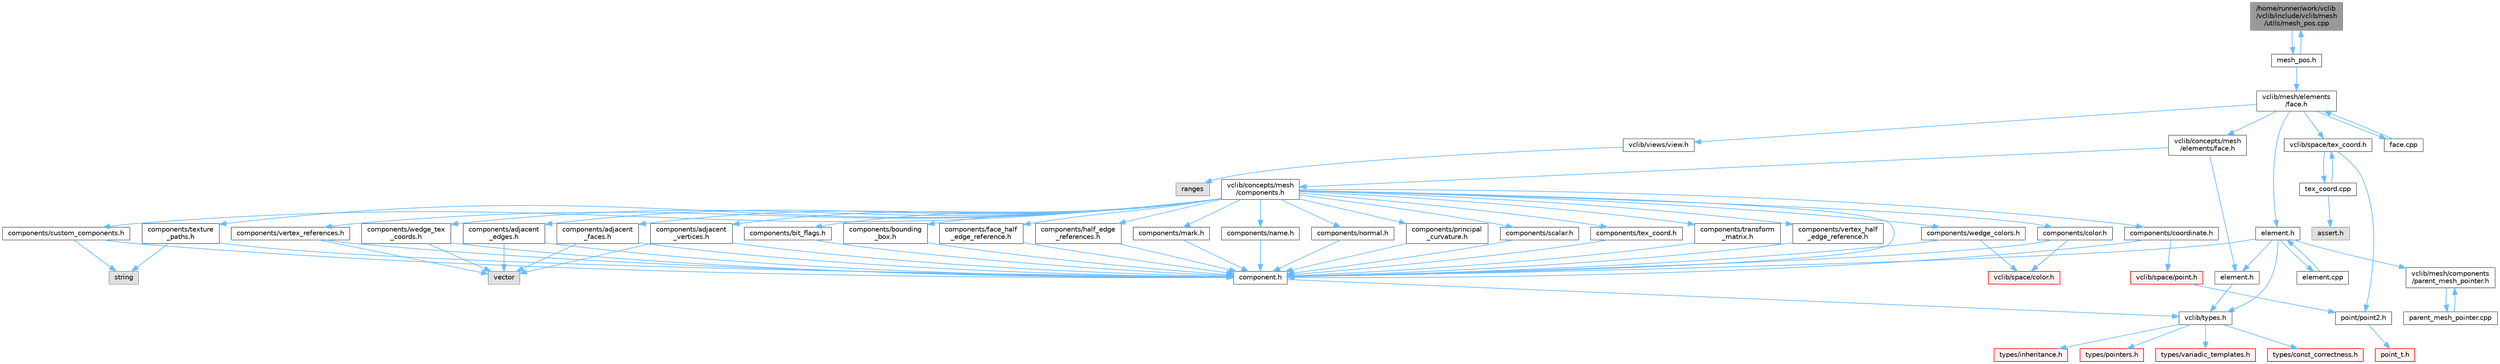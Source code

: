 digraph "/home/runner/work/vclib/vclib/include/vclib/mesh/utils/mesh_pos.cpp"
{
 // LATEX_PDF_SIZE
  bgcolor="transparent";
  edge [fontname=Helvetica,fontsize=10,labelfontname=Helvetica,labelfontsize=10];
  node [fontname=Helvetica,fontsize=10,shape=box,height=0.2,width=0.4];
  Node1 [label="/home/runner/work/vclib\l/vclib/include/vclib/mesh\l/utils/mesh_pos.cpp",height=0.2,width=0.4,color="gray40", fillcolor="grey60", style="filled", fontcolor="black",tooltip=" "];
  Node1 -> Node2 [color="steelblue1",style="solid"];
  Node2 [label="mesh_pos.h",height=0.2,width=0.4,color="grey40", fillcolor="white", style="filled",URL="$mesh__pos_8h.html",tooltip=" "];
  Node2 -> Node3 [color="steelblue1",style="solid"];
  Node3 [label="vclib/mesh/elements\l/face.h",height=0.2,width=0.4,color="grey40", fillcolor="white", style="filled",URL="$mesh_2elements_2face_8h.html",tooltip=" "];
  Node3 -> Node4 [color="steelblue1",style="solid"];
  Node4 [label="vclib/concepts/mesh\l/elements/face.h",height=0.2,width=0.4,color="grey40", fillcolor="white", style="filled",URL="$concepts_2mesh_2elements_2face_8h.html",tooltip=" "];
  Node4 -> Node5 [color="steelblue1",style="solid"];
  Node5 [label="vclib/concepts/mesh\l/components.h",height=0.2,width=0.4,color="grey40", fillcolor="white", style="filled",URL="$concepts_2mesh_2components_8h.html",tooltip=" "];
  Node5 -> Node6 [color="steelblue1",style="solid"];
  Node6 [label="components/adjacent\l_edges.h",height=0.2,width=0.4,color="grey40", fillcolor="white", style="filled",URL="$concepts_2mesh_2components_2adjacent__edges_8h.html",tooltip=" "];
  Node6 -> Node7 [color="steelblue1",style="solid"];
  Node7 [label="vector",height=0.2,width=0.4,color="grey60", fillcolor="#E0E0E0", style="filled",tooltip=" "];
  Node6 -> Node8 [color="steelblue1",style="solid"];
  Node8 [label="component.h",height=0.2,width=0.4,color="grey40", fillcolor="white", style="filled",URL="$component_8h.html",tooltip=" "];
  Node8 -> Node9 [color="steelblue1",style="solid"];
  Node9 [label="vclib/types.h",height=0.2,width=0.4,color="grey40", fillcolor="white", style="filled",URL="$types_8h.html",tooltip=" "];
  Node9 -> Node10 [color="steelblue1",style="solid"];
  Node10 [label="types/const_correctness.h",height=0.2,width=0.4,color="red", fillcolor="#FFF0F0", style="filled",URL="$types_2const__correctness_8h.html",tooltip=" "];
  Node9 -> Node12 [color="steelblue1",style="solid"];
  Node12 [label="types/inheritance.h",height=0.2,width=0.4,color="red", fillcolor="#FFF0F0", style="filled",URL="$inheritance_8h.html",tooltip=" "];
  Node9 -> Node13 [color="steelblue1",style="solid"];
  Node13 [label="types/pointers.h",height=0.2,width=0.4,color="red", fillcolor="#FFF0F0", style="filled",URL="$types_2pointers_8h.html",tooltip=" "];
  Node9 -> Node14 [color="steelblue1",style="solid"];
  Node14 [label="types/variadic_templates.h",height=0.2,width=0.4,color="red", fillcolor="#FFF0F0", style="filled",URL="$variadic__templates_8h.html",tooltip=" "];
  Node5 -> Node20 [color="steelblue1",style="solid"];
  Node20 [label="components/adjacent\l_faces.h",height=0.2,width=0.4,color="grey40", fillcolor="white", style="filled",URL="$concepts_2mesh_2components_2adjacent__faces_8h.html",tooltip=" "];
  Node20 -> Node7 [color="steelblue1",style="solid"];
  Node20 -> Node8 [color="steelblue1",style="solid"];
  Node5 -> Node21 [color="steelblue1",style="solid"];
  Node21 [label="components/adjacent\l_vertices.h",height=0.2,width=0.4,color="grey40", fillcolor="white", style="filled",URL="$concepts_2mesh_2components_2adjacent__vertices_8h.html",tooltip=" "];
  Node21 -> Node7 [color="steelblue1",style="solid"];
  Node21 -> Node8 [color="steelblue1",style="solid"];
  Node5 -> Node22 [color="steelblue1",style="solid"];
  Node22 [label="components/bit_flags.h",height=0.2,width=0.4,color="grey40", fillcolor="white", style="filled",URL="$concepts_2mesh_2components_2bit__flags_8h.html",tooltip=" "];
  Node22 -> Node8 [color="steelblue1",style="solid"];
  Node5 -> Node23 [color="steelblue1",style="solid"];
  Node23 [label="components/bounding\l_box.h",height=0.2,width=0.4,color="grey40", fillcolor="white", style="filled",URL="$concepts_2mesh_2components_2bounding__box_8h.html",tooltip=" "];
  Node23 -> Node8 [color="steelblue1",style="solid"];
  Node5 -> Node24 [color="steelblue1",style="solid"];
  Node24 [label="components/color.h",height=0.2,width=0.4,color="grey40", fillcolor="white", style="filled",URL="$concepts_2mesh_2components_2color_8h.html",tooltip=" "];
  Node24 -> Node25 [color="steelblue1",style="solid"];
  Node25 [label="vclib/space/color.h",height=0.2,width=0.4,color="red", fillcolor="#FFF0F0", style="filled",URL="$space_2color_8h.html",tooltip=" "];
  Node24 -> Node8 [color="steelblue1",style="solid"];
  Node5 -> Node8 [color="steelblue1",style="solid"];
  Node5 -> Node41 [color="steelblue1",style="solid"];
  Node41 [label="components/coordinate.h",height=0.2,width=0.4,color="grey40", fillcolor="white", style="filled",URL="$concepts_2mesh_2components_2coordinate_8h.html",tooltip=" "];
  Node41 -> Node8 [color="steelblue1",style="solid"];
  Node41 -> Node42 [color="steelblue1",style="solid"];
  Node42 [label="vclib/space/point.h",height=0.2,width=0.4,color="red", fillcolor="#FFF0F0", style="filled",URL="$space_2point_8h.html",tooltip=" "];
  Node42 -> Node43 [color="steelblue1",style="solid"];
  Node43 [label="point/point2.h",height=0.2,width=0.4,color="grey40", fillcolor="white", style="filled",URL="$point2_8h.html",tooltip=" "];
  Node43 -> Node27 [color="steelblue1",style="solid"];
  Node27 [label="point_t.h",height=0.2,width=0.4,color="red", fillcolor="#FFF0F0", style="filled",URL="$point__t_8h.html",tooltip=" "];
  Node5 -> Node46 [color="steelblue1",style="solid"];
  Node46 [label="components/custom_components.h",height=0.2,width=0.4,color="grey40", fillcolor="white", style="filled",URL="$concepts_2mesh_2components_2custom__components_8h.html",tooltip=" "];
  Node46 -> Node8 [color="steelblue1",style="solid"];
  Node46 -> Node47 [color="steelblue1",style="solid"];
  Node47 [label="string",height=0.2,width=0.4,color="grey60", fillcolor="#E0E0E0", style="filled",tooltip=" "];
  Node5 -> Node48 [color="steelblue1",style="solid"];
  Node48 [label="components/face_half\l_edge_reference.h",height=0.2,width=0.4,color="grey40", fillcolor="white", style="filled",URL="$concepts_2mesh_2components_2face__half__edge__reference_8h.html",tooltip=" "];
  Node48 -> Node8 [color="steelblue1",style="solid"];
  Node5 -> Node49 [color="steelblue1",style="solid"];
  Node49 [label="components/half_edge\l_references.h",height=0.2,width=0.4,color="grey40", fillcolor="white", style="filled",URL="$concepts_2mesh_2components_2half__edge__references_8h.html",tooltip=" "];
  Node49 -> Node8 [color="steelblue1",style="solid"];
  Node5 -> Node50 [color="steelblue1",style="solid"];
  Node50 [label="components/mark.h",height=0.2,width=0.4,color="grey40", fillcolor="white", style="filled",URL="$concepts_2mesh_2components_2mark_8h.html",tooltip=" "];
  Node50 -> Node8 [color="steelblue1",style="solid"];
  Node5 -> Node51 [color="steelblue1",style="solid"];
  Node51 [label="components/name.h",height=0.2,width=0.4,color="grey40", fillcolor="white", style="filled",URL="$concepts_2mesh_2components_2name_8h.html",tooltip=" "];
  Node51 -> Node8 [color="steelblue1",style="solid"];
  Node5 -> Node52 [color="steelblue1",style="solid"];
  Node52 [label="components/normal.h",height=0.2,width=0.4,color="grey40", fillcolor="white", style="filled",URL="$concepts_2mesh_2components_2normal_8h.html",tooltip=" "];
  Node52 -> Node8 [color="steelblue1",style="solid"];
  Node5 -> Node53 [color="steelblue1",style="solid"];
  Node53 [label="components/principal\l_curvature.h",height=0.2,width=0.4,color="grey40", fillcolor="white", style="filled",URL="$concepts_2mesh_2components_2principal__curvature_8h.html",tooltip=" "];
  Node53 -> Node8 [color="steelblue1",style="solid"];
  Node5 -> Node54 [color="steelblue1",style="solid"];
  Node54 [label="components/scalar.h",height=0.2,width=0.4,color="grey40", fillcolor="white", style="filled",URL="$concepts_2mesh_2components_2scalar_8h.html",tooltip=" "];
  Node54 -> Node8 [color="steelblue1",style="solid"];
  Node5 -> Node55 [color="steelblue1",style="solid"];
  Node55 [label="components/tex_coord.h",height=0.2,width=0.4,color="grey40", fillcolor="white", style="filled",URL="$concepts_2mesh_2components_2tex__coord_8h.html",tooltip=" "];
  Node55 -> Node8 [color="steelblue1",style="solid"];
  Node5 -> Node56 [color="steelblue1",style="solid"];
  Node56 [label="components/texture\l_paths.h",height=0.2,width=0.4,color="grey40", fillcolor="white", style="filled",URL="$concepts_2mesh_2components_2texture__paths_8h.html",tooltip=" "];
  Node56 -> Node8 [color="steelblue1",style="solid"];
  Node56 -> Node47 [color="steelblue1",style="solid"];
  Node5 -> Node57 [color="steelblue1",style="solid"];
  Node57 [label="components/transform\l_matrix.h",height=0.2,width=0.4,color="grey40", fillcolor="white", style="filled",URL="$concepts_2mesh_2components_2transform__matrix_8h.html",tooltip=" "];
  Node57 -> Node8 [color="steelblue1",style="solid"];
  Node5 -> Node58 [color="steelblue1",style="solid"];
  Node58 [label="components/vertex_half\l_edge_reference.h",height=0.2,width=0.4,color="grey40", fillcolor="white", style="filled",URL="$concepts_2mesh_2components_2vertex__half__edge__reference_8h.html",tooltip=" "];
  Node58 -> Node8 [color="steelblue1",style="solid"];
  Node5 -> Node59 [color="steelblue1",style="solid"];
  Node59 [label="components/vertex_references.h",height=0.2,width=0.4,color="grey40", fillcolor="white", style="filled",URL="$concepts_2mesh_2components_2vertex__references_8h.html",tooltip=" "];
  Node59 -> Node8 [color="steelblue1",style="solid"];
  Node59 -> Node7 [color="steelblue1",style="solid"];
  Node5 -> Node60 [color="steelblue1",style="solid"];
  Node60 [label="components/wedge_colors.h",height=0.2,width=0.4,color="grey40", fillcolor="white", style="filled",URL="$concepts_2mesh_2components_2wedge__colors_8h.html",tooltip=" "];
  Node60 -> Node8 [color="steelblue1",style="solid"];
  Node60 -> Node25 [color="steelblue1",style="solid"];
  Node5 -> Node61 [color="steelblue1",style="solid"];
  Node61 [label="components/wedge_tex\l_coords.h",height=0.2,width=0.4,color="grey40", fillcolor="white", style="filled",URL="$concepts_2mesh_2components_2wedge__tex__coords_8h.html",tooltip=" "];
  Node61 -> Node7 [color="steelblue1",style="solid"];
  Node61 -> Node8 [color="steelblue1",style="solid"];
  Node4 -> Node62 [color="steelblue1",style="solid"];
  Node62 [label="element.h",height=0.2,width=0.4,color="grey40", fillcolor="white", style="filled",URL="$concepts_2mesh_2elements_2element_8h.html",tooltip=" "];
  Node62 -> Node9 [color="steelblue1",style="solid"];
  Node3 -> Node63 [color="steelblue1",style="solid"];
  Node63 [label="vclib/views/view.h",height=0.2,width=0.4,color="grey40", fillcolor="white", style="filled",URL="$view_8h.html",tooltip=" "];
  Node63 -> Node64 [color="steelblue1",style="solid"];
  Node64 [label="ranges",height=0.2,width=0.4,color="grey60", fillcolor="#E0E0E0", style="filled",tooltip=" "];
  Node3 -> Node65 [color="steelblue1",style="solid"];
  Node65 [label="vclib/space/tex_coord.h",height=0.2,width=0.4,color="grey40", fillcolor="white", style="filled",URL="$space_2tex__coord_8h.html",tooltip=" "];
  Node65 -> Node43 [color="steelblue1",style="solid"];
  Node65 -> Node66 [color="steelblue1",style="solid"];
  Node66 [label="tex_coord.cpp",height=0.2,width=0.4,color="grey40", fillcolor="white", style="filled",URL="$space_2tex__coord_8cpp.html",tooltip=" "];
  Node66 -> Node65 [color="steelblue1",style="solid"];
  Node66 -> Node16 [color="steelblue1",style="solid"];
  Node16 [label="assert.h",height=0.2,width=0.4,color="grey60", fillcolor="#E0E0E0", style="filled",tooltip=" "];
  Node3 -> Node67 [color="steelblue1",style="solid"];
  Node67 [label="element.h",height=0.2,width=0.4,color="grey40", fillcolor="white", style="filled",URL="$mesh_2elements_2element_8h.html",tooltip=" "];
  Node67 -> Node62 [color="steelblue1",style="solid"];
  Node67 -> Node8 [color="steelblue1",style="solid"];
  Node67 -> Node68 [color="steelblue1",style="solid"];
  Node68 [label="vclib/mesh/components\l/parent_mesh_pointer.h",height=0.2,width=0.4,color="grey40", fillcolor="white", style="filled",URL="$parent__mesh__pointer_8h.html",tooltip=" "];
  Node68 -> Node69 [color="steelblue1",style="solid"];
  Node69 [label="parent_mesh_pointer.cpp",height=0.2,width=0.4,color="grey40", fillcolor="white", style="filled",URL="$parent__mesh__pointer_8cpp.html",tooltip=" "];
  Node69 -> Node68 [color="steelblue1",style="solid"];
  Node67 -> Node9 [color="steelblue1",style="solid"];
  Node67 -> Node70 [color="steelblue1",style="solid"];
  Node70 [label="element.cpp",height=0.2,width=0.4,color="grey40", fillcolor="white", style="filled",URL="$mesh_2elements_2element_8cpp.html",tooltip=" "];
  Node70 -> Node67 [color="steelblue1",style="solid"];
  Node3 -> Node71 [color="steelblue1",style="solid"];
  Node71 [label="face.cpp",height=0.2,width=0.4,color="grey40", fillcolor="white", style="filled",URL="$face_8cpp.html",tooltip=" "];
  Node71 -> Node3 [color="steelblue1",style="solid"];
  Node2 -> Node1 [color="steelblue1",style="solid"];
}
